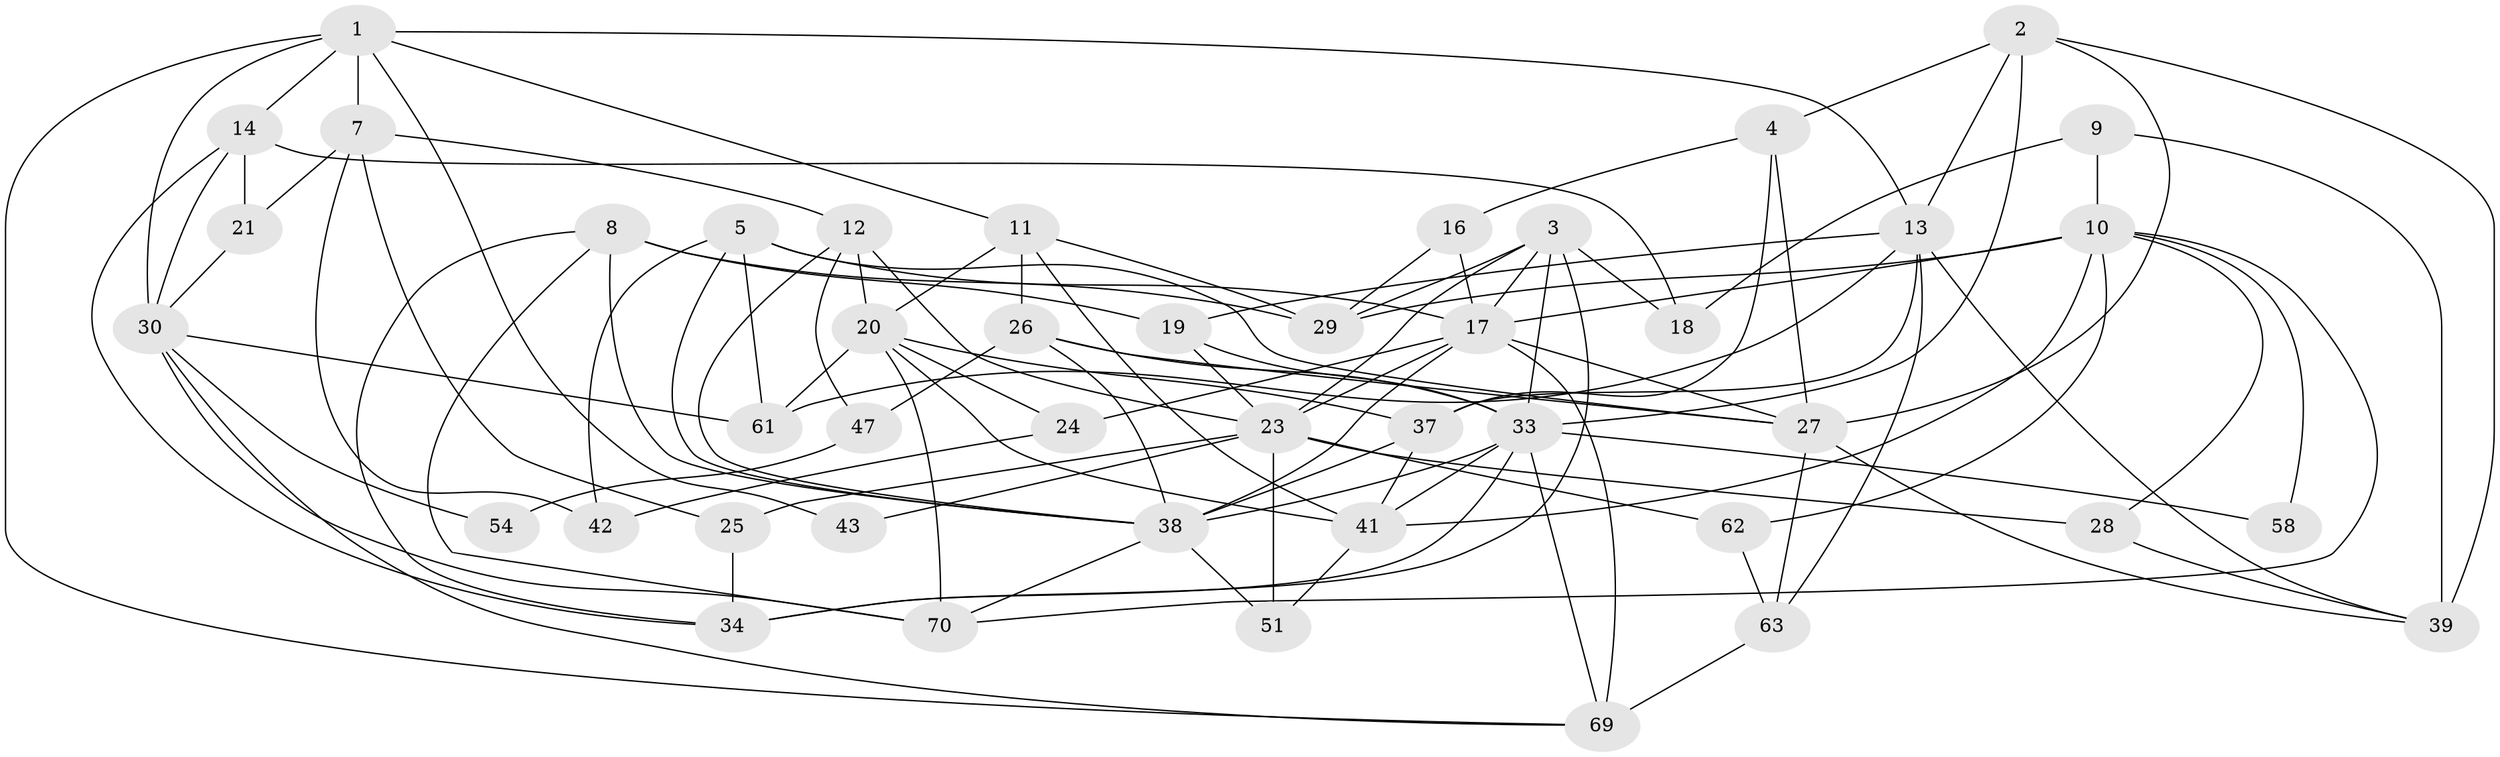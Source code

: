 // original degree distribution, {5: 0.22857142857142856, 4: 0.2714285714285714, 3: 0.24285714285714285, 2: 0.14285714285714285, 7: 0.07142857142857142, 6: 0.04285714285714286}
// Generated by graph-tools (version 1.1) at 2025/41/03/06/25 10:41:59]
// undirected, 44 vertices, 108 edges
graph export_dot {
graph [start="1"]
  node [color=gray90,style=filled];
  1 [super="+45"];
  2 [super="+6"];
  3 [super="+68"];
  4 [super="+60"];
  5 [super="+64"];
  7 [super="+35"];
  8 [super="+57"];
  9 [super="+66"];
  10 [super="+15"];
  11;
  12 [super="+53"];
  13 [super="+22"];
  14;
  16;
  17 [super="+31"];
  18 [super="+36"];
  19 [super="+40"];
  20 [super="+65"];
  21;
  23 [super="+32"];
  24;
  25;
  26 [super="+50"];
  27 [super="+56"];
  28;
  29 [super="+52"];
  30 [super="+49"];
  33 [super="+48"];
  34 [super="+67"];
  37;
  38 [super="+44"];
  39 [super="+59"];
  41 [super="+46"];
  42 [super="+55"];
  43;
  47;
  51;
  54;
  58;
  61;
  62;
  63;
  69;
  70;
  1 -- 69;
  1 -- 11;
  1 -- 43;
  1 -- 30;
  1 -- 14;
  1 -- 7;
  1 -- 13;
  2 -- 33;
  2 -- 39;
  2 -- 4;
  2 -- 27;
  2 -- 13;
  3 -- 29;
  3 -- 33;
  3 -- 34;
  3 -- 23;
  3 -- 18;
  3 -- 17;
  4 -- 27;
  4 -- 16;
  4 -- 37;
  5 -- 38;
  5 -- 17;
  5 -- 61;
  5 -- 27;
  5 -- 42;
  7 -- 12;
  7 -- 21;
  7 -- 25;
  7 -- 42;
  8 -- 70;
  8 -- 29;
  8 -- 34;
  8 -- 19 [weight=2];
  8 -- 38;
  9 -- 39 [weight=3];
  9 -- 18;
  9 -- 10;
  10 -- 41;
  10 -- 28;
  10 -- 29;
  10 -- 17;
  10 -- 58;
  10 -- 70;
  10 -- 62;
  11 -- 29;
  11 -- 41;
  11 -- 26;
  11 -- 20;
  12 -- 20 [weight=2];
  12 -- 23;
  12 -- 47;
  12 -- 38;
  13 -- 37;
  13 -- 61;
  13 -- 19;
  13 -- 39;
  13 -- 63;
  14 -- 30;
  14 -- 21;
  14 -- 18;
  14 -- 34;
  16 -- 29;
  16 -- 17;
  17 -- 69;
  17 -- 24;
  17 -- 38;
  17 -- 23;
  17 -- 27;
  19 -- 23;
  19 -- 33;
  20 -- 24;
  20 -- 61;
  20 -- 70;
  20 -- 41;
  20 -- 37;
  21 -- 30;
  23 -- 62;
  23 -- 25;
  23 -- 28;
  23 -- 51;
  23 -- 43;
  24 -- 42;
  25 -- 34;
  26 -- 33;
  26 -- 27;
  26 -- 47;
  26 -- 38;
  27 -- 39;
  27 -- 63;
  28 -- 39;
  30 -- 70;
  30 -- 54;
  30 -- 69;
  30 -- 61;
  33 -- 69;
  33 -- 34;
  33 -- 58;
  33 -- 41;
  33 -- 38;
  37 -- 38 [weight=2];
  37 -- 41;
  38 -- 51;
  38 -- 70;
  41 -- 51;
  47 -- 54;
  62 -- 63;
  63 -- 69;
}
